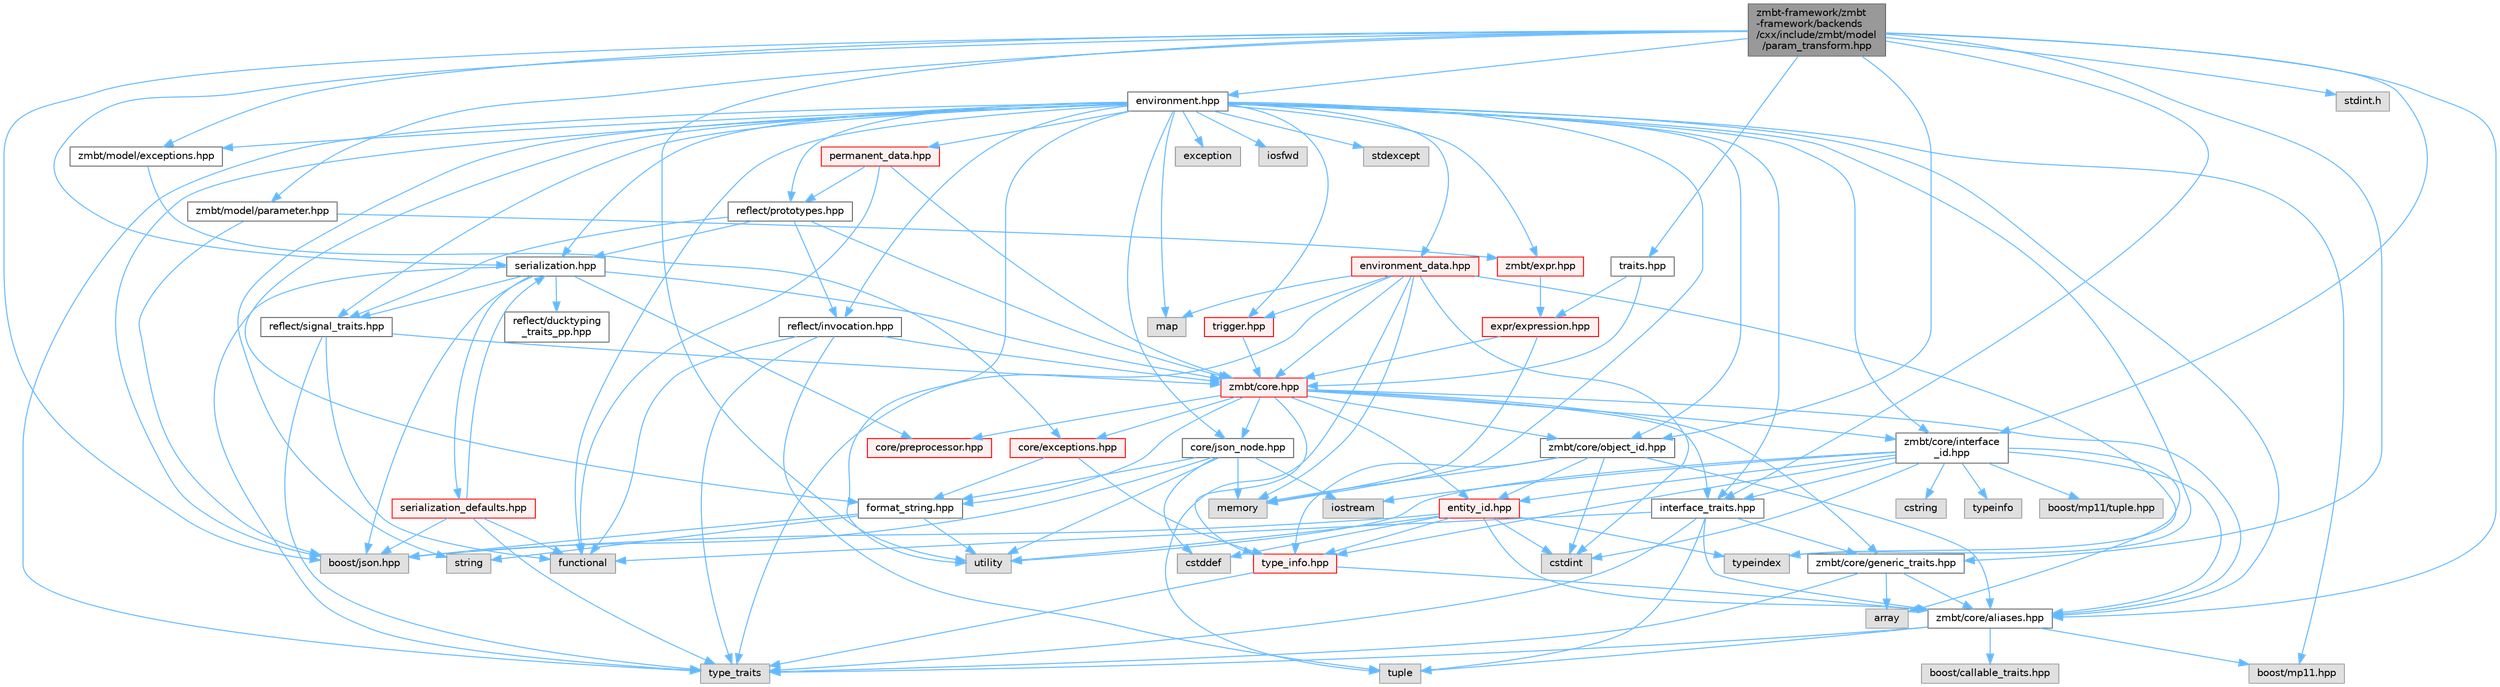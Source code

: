 digraph "zmbt-framework/zmbt-framework/backends/cxx/include/zmbt/model/param_transform.hpp"
{
 // LATEX_PDF_SIZE
  bgcolor="transparent";
  edge [fontname=Helvetica,fontsize=10,labelfontname=Helvetica,labelfontsize=10];
  node [fontname=Helvetica,fontsize=10,shape=box,height=0.2,width=0.4];
  Node1 [id="Node000001",label="zmbt-framework/zmbt\l-framework/backends\l/cxx/include/zmbt/model\l/param_transform.hpp",height=0.2,width=0.4,color="gray40", fillcolor="grey60", style="filled", fontcolor="black",tooltip=" "];
  Node1 -> Node2 [id="edge1_Node000001_Node000002",color="steelblue1",style="solid",tooltip=" "];
  Node2 [id="Node000002",label="boost/json.hpp",height=0.2,width=0.4,color="grey60", fillcolor="#E0E0E0", style="filled",tooltip=" "];
  Node1 -> Node3 [id="edge2_Node000001_Node000003",color="steelblue1",style="solid",tooltip=" "];
  Node3 [id="Node000003",label="zmbt/core/aliases.hpp",height=0.2,width=0.4,color="grey40", fillcolor="white", style="filled",URL="$aliases_8hpp.html",tooltip=" "];
  Node3 -> Node4 [id="edge3_Node000003_Node000004",color="steelblue1",style="solid",tooltip=" "];
  Node4 [id="Node000004",label="type_traits",height=0.2,width=0.4,color="grey60", fillcolor="#E0E0E0", style="filled",tooltip=" "];
  Node3 -> Node5 [id="edge4_Node000003_Node000005",color="steelblue1",style="solid",tooltip=" "];
  Node5 [id="Node000005",label="tuple",height=0.2,width=0.4,color="grey60", fillcolor="#E0E0E0", style="filled",tooltip=" "];
  Node3 -> Node6 [id="edge5_Node000003_Node000006",color="steelblue1",style="solid",tooltip=" "];
  Node6 [id="Node000006",label="boost/callable_traits.hpp",height=0.2,width=0.4,color="grey60", fillcolor="#E0E0E0", style="filled",tooltip=" "];
  Node3 -> Node7 [id="edge6_Node000003_Node000007",color="steelblue1",style="solid",tooltip=" "];
  Node7 [id="Node000007",label="boost/mp11.hpp",height=0.2,width=0.4,color="grey60", fillcolor="#E0E0E0", style="filled",tooltip=" "];
  Node1 -> Node8 [id="edge7_Node000001_Node000008",color="steelblue1",style="solid",tooltip=" "];
  Node8 [id="Node000008",label="zmbt/core/generic_traits.hpp",height=0.2,width=0.4,color="grey40", fillcolor="white", style="filled",URL="$generic__traits_8hpp.html",tooltip=" "];
  Node8 -> Node4 [id="edge8_Node000008_Node000004",color="steelblue1",style="solid",tooltip=" "];
  Node8 -> Node9 [id="edge9_Node000008_Node000009",color="steelblue1",style="solid",tooltip=" "];
  Node9 [id="Node000009",label="array",height=0.2,width=0.4,color="grey60", fillcolor="#E0E0E0", style="filled",tooltip=" "];
  Node8 -> Node3 [id="edge10_Node000008_Node000003",color="steelblue1",style="solid",tooltip=" "];
  Node1 -> Node10 [id="edge11_Node000001_Node000010",color="steelblue1",style="solid",tooltip=" "];
  Node10 [id="Node000010",label="zmbt/core/interface\l_id.hpp",height=0.2,width=0.4,color="grey40", fillcolor="white", style="filled",URL="$interface__id_8hpp.html",tooltip=" "];
  Node10 -> Node11 [id="edge12_Node000010_Node000011",color="steelblue1",style="solid",tooltip=" "];
  Node11 [id="Node000011",label="iostream",height=0.2,width=0.4,color="grey60", fillcolor="#E0E0E0", style="filled",tooltip=" "];
  Node10 -> Node9 [id="edge13_Node000010_Node000009",color="steelblue1",style="solid",tooltip=" "];
  Node10 -> Node12 [id="edge14_Node000010_Node000012",color="steelblue1",style="solid",tooltip=" "];
  Node12 [id="Node000012",label="cstdint",height=0.2,width=0.4,color="grey60", fillcolor="#E0E0E0", style="filled",tooltip=" "];
  Node10 -> Node13 [id="edge15_Node000010_Node000013",color="steelblue1",style="solid",tooltip=" "];
  Node13 [id="Node000013",label="cstring",height=0.2,width=0.4,color="grey60", fillcolor="#E0E0E0", style="filled",tooltip=" "];
  Node10 -> Node14 [id="edge16_Node000010_Node000014",color="steelblue1",style="solid",tooltip=" "];
  Node14 [id="Node000014",label="typeinfo",height=0.2,width=0.4,color="grey60", fillcolor="#E0E0E0", style="filled",tooltip=" "];
  Node10 -> Node15 [id="edge17_Node000010_Node000015",color="steelblue1",style="solid",tooltip=" "];
  Node15 [id="Node000015",label="utility",height=0.2,width=0.4,color="grey60", fillcolor="#E0E0E0", style="filled",tooltip=" "];
  Node10 -> Node16 [id="edge18_Node000010_Node000016",color="steelblue1",style="solid",tooltip=" "];
  Node16 [id="Node000016",label="boost/mp11/tuple.hpp",height=0.2,width=0.4,color="grey60", fillcolor="#E0E0E0", style="filled",tooltip=" "];
  Node10 -> Node3 [id="edge19_Node000010_Node000003",color="steelblue1",style="solid",tooltip=" "];
  Node10 -> Node17 [id="edge20_Node000010_Node000017",color="steelblue1",style="solid",tooltip=" "];
  Node17 [id="Node000017",label="entity_id.hpp",height=0.2,width=0.4,color="red", fillcolor="#FFF0F0", style="filled",URL="$entity__id_8hpp.html",tooltip=" "];
  Node17 -> Node18 [id="edge21_Node000017_Node000018",color="steelblue1",style="solid",tooltip=" "];
  Node18 [id="Node000018",label="cstddef",height=0.2,width=0.4,color="grey60", fillcolor="#E0E0E0", style="filled",tooltip=" "];
  Node17 -> Node12 [id="edge22_Node000017_Node000012",color="steelblue1",style="solid",tooltip=" "];
  Node17 -> Node15 [id="edge23_Node000017_Node000015",color="steelblue1",style="solid",tooltip=" "];
  Node17 -> Node19 [id="edge24_Node000017_Node000019",color="steelblue1",style="solid",tooltip=" "];
  Node19 [id="Node000019",label="typeindex",height=0.2,width=0.4,color="grey60", fillcolor="#E0E0E0", style="filled",tooltip=" "];
  Node17 -> Node2 [id="edge25_Node000017_Node000002",color="steelblue1",style="solid",tooltip=" "];
  Node17 -> Node3 [id="edge26_Node000017_Node000003",color="steelblue1",style="solid",tooltip=" "];
  Node17 -> Node21 [id="edge27_Node000017_Node000021",color="steelblue1",style="solid",tooltip=" "];
  Node21 [id="Node000021",label="type_info.hpp",height=0.2,width=0.4,color="red", fillcolor="#FFF0F0", style="filled",URL="$type__info_8hpp.html",tooltip=" "];
  Node21 -> Node4 [id="edge28_Node000021_Node000004",color="steelblue1",style="solid",tooltip=" "];
  Node21 -> Node3 [id="edge29_Node000021_Node000003",color="steelblue1",style="solid",tooltip=" "];
  Node10 -> Node23 [id="edge30_Node000010_Node000023",color="steelblue1",style="solid",tooltip=" "];
  Node23 [id="Node000023",label="interface_traits.hpp",height=0.2,width=0.4,color="grey40", fillcolor="white", style="filled",URL="$interface__traits_8hpp.html",tooltip=" "];
  Node23 -> Node24 [id="edge31_Node000023_Node000024",color="steelblue1",style="solid",tooltip=" "];
  Node24 [id="Node000024",label="functional",height=0.2,width=0.4,color="grey60", fillcolor="#E0E0E0", style="filled",tooltip=" "];
  Node23 -> Node5 [id="edge32_Node000023_Node000005",color="steelblue1",style="solid",tooltip=" "];
  Node23 -> Node4 [id="edge33_Node000023_Node000004",color="steelblue1",style="solid",tooltip=" "];
  Node23 -> Node3 [id="edge34_Node000023_Node000003",color="steelblue1",style="solid",tooltip=" "];
  Node23 -> Node8 [id="edge35_Node000023_Node000008",color="steelblue1",style="solid",tooltip=" "];
  Node10 -> Node21 [id="edge36_Node000010_Node000021",color="steelblue1",style="solid",tooltip=" "];
  Node1 -> Node23 [id="edge37_Node000001_Node000023",color="steelblue1",style="solid",tooltip=" "];
  Node1 -> Node25 [id="edge38_Node000001_Node000025",color="steelblue1",style="solid",tooltip=" "];
  Node25 [id="Node000025",label="zmbt/core/object_id.hpp",height=0.2,width=0.4,color="grey40", fillcolor="white", style="filled",URL="$object__id_8hpp.html",tooltip=" "];
  Node25 -> Node12 [id="edge39_Node000025_Node000012",color="steelblue1",style="solid",tooltip=" "];
  Node25 -> Node26 [id="edge40_Node000025_Node000026",color="steelblue1",style="solid",tooltip=" "];
  Node26 [id="Node000026",label="memory",height=0.2,width=0.4,color="grey60", fillcolor="#E0E0E0", style="filled",tooltip=" "];
  Node25 -> Node3 [id="edge41_Node000025_Node000003",color="steelblue1",style="solid",tooltip=" "];
  Node25 -> Node17 [id="edge42_Node000025_Node000017",color="steelblue1",style="solid",tooltip=" "];
  Node25 -> Node21 [id="edge43_Node000025_Node000021",color="steelblue1",style="solid",tooltip=" "];
  Node1 -> Node27 [id="edge44_Node000001_Node000027",color="steelblue1",style="solid",tooltip=" "];
  Node27 [id="Node000027",label="zmbt/model/parameter.hpp",height=0.2,width=0.4,color="grey40", fillcolor="white", style="filled",URL="$parameter_8hpp.html",tooltip=" "];
  Node27 -> Node2 [id="edge45_Node000027_Node000002",color="steelblue1",style="solid",tooltip=" "];
  Node27 -> Node28 [id="edge46_Node000027_Node000028",color="steelblue1",style="solid",tooltip=" "];
  Node28 [id="Node000028",label="zmbt/expr.hpp",height=0.2,width=0.4,color="red", fillcolor="#FFF0F0", style="filled",URL="$expr_8hpp.html",tooltip=" "];
  Node28 -> Node75 [id="edge47_Node000028_Node000075",color="steelblue1",style="solid",tooltip=" "];
  Node75 [id="Node000075",label="expr/expression.hpp",height=0.2,width=0.4,color="red", fillcolor="#FFF0F0", style="filled",URL="$expression_8hpp.html",tooltip=" "];
  Node75 -> Node26 [id="edge48_Node000075_Node000026",color="steelblue1",style="solid",tooltip=" "];
  Node75 -> Node31 [id="edge49_Node000075_Node000031",color="steelblue1",style="solid",tooltip=" "];
  Node31 [id="Node000031",label="zmbt/core.hpp",height=0.2,width=0.4,color="red", fillcolor="#FFF0F0", style="filled",URL="$core_8hpp.html",tooltip=" "];
  Node31 -> Node3 [id="edge50_Node000031_Node000003",color="steelblue1",style="solid",tooltip=" "];
  Node31 -> Node32 [id="edge51_Node000031_Node000032",color="steelblue1",style="solid",tooltip=" "];
  Node32 [id="Node000032",label="core/exceptions.hpp",height=0.2,width=0.4,color="red", fillcolor="#FFF0F0", style="filled",URL="$core_2exceptions_8hpp.html",tooltip=" "];
  Node32 -> Node34 [id="edge52_Node000032_Node000034",color="steelblue1",style="solid",tooltip=" "];
  Node34 [id="Node000034",label="format_string.hpp",height=0.2,width=0.4,color="grey40", fillcolor="white", style="filled",URL="$format__string_8hpp.html",tooltip=" "];
  Node34 -> Node2 [id="edge53_Node000034_Node000002",color="steelblue1",style="solid",tooltip=" "];
  Node34 -> Node35 [id="edge54_Node000034_Node000035",color="steelblue1",style="solid",tooltip=" "];
  Node35 [id="Node000035",label="string",height=0.2,width=0.4,color="grey60", fillcolor="#E0E0E0", style="filled",tooltip=" "];
  Node34 -> Node15 [id="edge55_Node000034_Node000015",color="steelblue1",style="solid",tooltip=" "];
  Node32 -> Node21 [id="edge56_Node000032_Node000021",color="steelblue1",style="solid",tooltip=" "];
  Node31 -> Node34 [id="edge57_Node000031_Node000034",color="steelblue1",style="solid",tooltip=" "];
  Node31 -> Node8 [id="edge58_Node000031_Node000008",color="steelblue1",style="solid",tooltip=" "];
  Node31 -> Node23 [id="edge59_Node000031_Node000023",color="steelblue1",style="solid",tooltip=" "];
  Node31 -> Node40 [id="edge60_Node000031_Node000040",color="steelblue1",style="solid",tooltip=" "];
  Node40 [id="Node000040",label="core/json_node.hpp",height=0.2,width=0.4,color="grey40", fillcolor="white", style="filled",URL="$json__node_8hpp.html",tooltip=" "];
  Node40 -> Node2 [id="edge61_Node000040_Node000002",color="steelblue1",style="solid",tooltip=" "];
  Node40 -> Node18 [id="edge62_Node000040_Node000018",color="steelblue1",style="solid",tooltip=" "];
  Node40 -> Node11 [id="edge63_Node000040_Node000011",color="steelblue1",style="solid",tooltip=" "];
  Node40 -> Node26 [id="edge64_Node000040_Node000026",color="steelblue1",style="solid",tooltip=" "];
  Node40 -> Node15 [id="edge65_Node000040_Node000015",color="steelblue1",style="solid",tooltip=" "];
  Node40 -> Node34 [id="edge66_Node000040_Node000034",color="steelblue1",style="solid",tooltip=" "];
  Node31 -> Node45 [id="edge67_Node000031_Node000045",color="steelblue1",style="solid",tooltip=" "];
  Node45 [id="Node000045",label="core/preprocessor.hpp",height=0.2,width=0.4,color="red", fillcolor="#FFF0F0", style="filled",URL="$preprocessor_8hpp.html",tooltip="type traits to check serialization compatibility"];
  Node31 -> Node21 [id="edge68_Node000031_Node000021",color="steelblue1",style="solid",tooltip=" "];
  Node31 -> Node17 [id="edge69_Node000031_Node000017",color="steelblue1",style="solid",tooltip=" "];
  Node31 -> Node10 [id="edge70_Node000031_Node000010",color="steelblue1",style="solid",tooltip=" "];
  Node31 -> Node25 [id="edge71_Node000031_Node000025",color="steelblue1",style="solid",tooltip=" "];
  Node1 -> Node91 [id="edge72_Node000001_Node000091",color="steelblue1",style="solid",tooltip=" "];
  Node91 [id="Node000091",label="zmbt/model/exceptions.hpp",height=0.2,width=0.4,color="grey40", fillcolor="white", style="filled",URL="$model_2exceptions_8hpp.html",tooltip=" "];
  Node91 -> Node32 [id="edge73_Node000091_Node000032",color="steelblue1",style="solid",tooltip=" "];
  Node1 -> Node63 [id="edge74_Node000001_Node000063",color="steelblue1",style="solid",tooltip=" "];
  Node63 [id="Node000063",label="serialization.hpp",height=0.2,width=0.4,color="grey40", fillcolor="white", style="filled",URL="$serialization_8hpp.html",tooltip=" "];
  Node63 -> Node4 [id="edge75_Node000063_Node000004",color="steelblue1",style="solid",tooltip=" "];
  Node63 -> Node2 [id="edge76_Node000063_Node000002",color="steelblue1",style="solid",tooltip=" "];
  Node63 -> Node45 [id="edge77_Node000063_Node000045",color="steelblue1",style="solid",tooltip=" "];
  Node63 -> Node31 [id="edge78_Node000063_Node000031",color="steelblue1",style="solid",tooltip=" "];
  Node63 -> Node59 [id="edge79_Node000063_Node000059",color="steelblue1",style="solid",tooltip=" "];
  Node59 [id="Node000059",label="reflect/ducktyping\l_traits_pp.hpp",height=0.2,width=0.4,color="grey40", fillcolor="white", style="filled",URL="$ducktyping__traits__pp_8hpp.html",tooltip=" "];
  Node63 -> Node60 [id="edge80_Node000063_Node000060",color="steelblue1",style="solid",tooltip=" "];
  Node60 [id="Node000060",label="reflect/signal_traits.hpp",height=0.2,width=0.4,color="grey40", fillcolor="white", style="filled",URL="$signal__traits_8hpp.html",tooltip=" "];
  Node60 -> Node24 [id="edge81_Node000060_Node000024",color="steelblue1",style="solid",tooltip=" "];
  Node60 -> Node4 [id="edge82_Node000060_Node000004",color="steelblue1",style="solid",tooltip=" "];
  Node60 -> Node31 [id="edge83_Node000060_Node000031",color="steelblue1",style="solid",tooltip=" "];
  Node63 -> Node64 [id="edge84_Node000063_Node000064",color="steelblue1",style="solid",tooltip=" "];
  Node64 [id="Node000064",label="serialization_defaults.hpp",height=0.2,width=0.4,color="red", fillcolor="#FFF0F0", style="filled",URL="$serialization__defaults_8hpp.html",tooltip=" "];
  Node64 -> Node24 [id="edge85_Node000064_Node000024",color="steelblue1",style="solid",tooltip=" "];
  Node64 -> Node4 [id="edge86_Node000064_Node000004",color="steelblue1",style="solid",tooltip=" "];
  Node64 -> Node2 [id="edge87_Node000064_Node000002",color="steelblue1",style="solid",tooltip=" "];
  Node64 -> Node63 [id="edge88_Node000064_Node000063",color="steelblue1",style="solid",tooltip=" "];
  Node1 -> Node92 [id="edge89_Node000001_Node000092",color="steelblue1",style="solid",tooltip=" "];
  Node92 [id="Node000092",label="stdint.h",height=0.2,width=0.4,color="grey60", fillcolor="#E0E0E0", style="filled",tooltip=" "];
  Node1 -> Node15 [id="edge90_Node000001_Node000015",color="steelblue1",style="solid",tooltip=" "];
  Node1 -> Node93 [id="edge91_Node000001_Node000093",color="steelblue1",style="solid",tooltip=" "];
  Node93 [id="Node000093",label="environment.hpp",height=0.2,width=0.4,color="grey40", fillcolor="white", style="filled",URL="$environment_8hpp.html",tooltip=" "];
  Node93 -> Node2 [id="edge92_Node000093_Node000002",color="steelblue1",style="solid",tooltip=" "];
  Node93 -> Node7 [id="edge93_Node000093_Node000007",color="steelblue1",style="solid",tooltip=" "];
  Node93 -> Node3 [id="edge94_Node000093_Node000003",color="steelblue1",style="solid",tooltip=" "];
  Node93 -> Node34 [id="edge95_Node000093_Node000034",color="steelblue1",style="solid",tooltip=" "];
  Node93 -> Node10 [id="edge96_Node000093_Node000010",color="steelblue1",style="solid",tooltip=" "];
  Node93 -> Node23 [id="edge97_Node000093_Node000023",color="steelblue1",style="solid",tooltip=" "];
  Node93 -> Node40 [id="edge98_Node000093_Node000040",color="steelblue1",style="solid",tooltip=" "];
  Node93 -> Node25 [id="edge99_Node000093_Node000025",color="steelblue1",style="solid",tooltip=" "];
  Node93 -> Node60 [id="edge100_Node000093_Node000060",color="steelblue1",style="solid",tooltip=" "];
  Node93 -> Node61 [id="edge101_Node000093_Node000061",color="steelblue1",style="solid",tooltip=" "];
  Node61 [id="Node000061",label="reflect/invocation.hpp",height=0.2,width=0.4,color="grey40", fillcolor="white", style="filled",URL="$invocation_8hpp.html",tooltip=" "];
  Node61 -> Node24 [id="edge102_Node000061_Node000024",color="steelblue1",style="solid",tooltip=" "];
  Node61 -> Node5 [id="edge103_Node000061_Node000005",color="steelblue1",style="solid",tooltip=" "];
  Node61 -> Node4 [id="edge104_Node000061_Node000004",color="steelblue1",style="solid",tooltip=" "];
  Node61 -> Node31 [id="edge105_Node000061_Node000031",color="steelblue1",style="solid",tooltip=" "];
  Node93 -> Node62 [id="edge106_Node000093_Node000062",color="steelblue1",style="solid",tooltip=" "];
  Node62 [id="Node000062",label="reflect/prototypes.hpp",height=0.2,width=0.4,color="grey40", fillcolor="white", style="filled",URL="$prototypes_8hpp.html",tooltip=" "];
  Node62 -> Node31 [id="edge107_Node000062_Node000031",color="steelblue1",style="solid",tooltip=" "];
  Node62 -> Node60 [id="edge108_Node000062_Node000060",color="steelblue1",style="solid",tooltip=" "];
  Node62 -> Node63 [id="edge109_Node000062_Node000063",color="steelblue1",style="solid",tooltip=" "];
  Node62 -> Node61 [id="edge110_Node000062_Node000061",color="steelblue1",style="solid",tooltip=" "];
  Node93 -> Node63 [id="edge111_Node000093_Node000063",color="steelblue1",style="solid",tooltip=" "];
  Node93 -> Node28 [id="edge112_Node000093_Node000028",color="steelblue1",style="solid",tooltip=" "];
  Node93 -> Node94 [id="edge113_Node000093_Node000094",color="steelblue1",style="solid",tooltip=" "];
  Node94 [id="Node000094",label="exception",height=0.2,width=0.4,color="grey60", fillcolor="#E0E0E0", style="filled",tooltip=" "];
  Node93 -> Node24 [id="edge114_Node000093_Node000024",color="steelblue1",style="solid",tooltip=" "];
  Node93 -> Node95 [id="edge115_Node000093_Node000095",color="steelblue1",style="solid",tooltip=" "];
  Node95 [id="Node000095",label="iosfwd",height=0.2,width=0.4,color="grey60", fillcolor="#E0E0E0", style="filled",tooltip=" "];
  Node93 -> Node48 [id="edge116_Node000093_Node000048",color="steelblue1",style="solid",tooltip=" "];
  Node48 [id="Node000048",label="map",height=0.2,width=0.4,color="grey60", fillcolor="#E0E0E0", style="filled",tooltip=" "];
  Node93 -> Node26 [id="edge117_Node000093_Node000026",color="steelblue1",style="solid",tooltip=" "];
  Node93 -> Node96 [id="edge118_Node000093_Node000096",color="steelblue1",style="solid",tooltip=" "];
  Node96 [id="Node000096",label="stdexcept",height=0.2,width=0.4,color="grey60", fillcolor="#E0E0E0", style="filled",tooltip=" "];
  Node93 -> Node35 [id="edge119_Node000093_Node000035",color="steelblue1",style="solid",tooltip=" "];
  Node93 -> Node4 [id="edge120_Node000093_Node000004",color="steelblue1",style="solid",tooltip=" "];
  Node93 -> Node19 [id="edge121_Node000093_Node000019",color="steelblue1",style="solid",tooltip=" "];
  Node93 -> Node15 [id="edge122_Node000093_Node000015",color="steelblue1",style="solid",tooltip=" "];
  Node93 -> Node97 [id="edge123_Node000093_Node000097",color="steelblue1",style="solid",tooltip=" "];
  Node97 [id="Node000097",label="environment_data.hpp",height=0.2,width=0.4,color="red", fillcolor="#FFF0F0", style="filled",URL="$environment__data_8hpp.html",tooltip=" "];
  Node97 -> Node12 [id="edge124_Node000097_Node000012",color="steelblue1",style="solid",tooltip=" "];
  Node97 -> Node48 [id="edge125_Node000097_Node000048",color="steelblue1",style="solid",tooltip=" "];
  Node97 -> Node26 [id="edge126_Node000097_Node000026",color="steelblue1",style="solid",tooltip=" "];
  Node97 -> Node5 [id="edge127_Node000097_Node000005",color="steelblue1",style="solid",tooltip=" "];
  Node97 -> Node19 [id="edge128_Node000097_Node000019",color="steelblue1",style="solid",tooltip=" "];
  Node97 -> Node4 [id="edge129_Node000097_Node000004",color="steelblue1",style="solid",tooltip=" "];
  Node97 -> Node31 [id="edge130_Node000097_Node000031",color="steelblue1",style="solid",tooltip=" "];
  Node97 -> Node101 [id="edge131_Node000097_Node000101",color="steelblue1",style="solid",tooltip=" "];
  Node101 [id="Node000101",label="trigger.hpp",height=0.2,width=0.4,color="red", fillcolor="#FFF0F0", style="filled",URL="$trigger_8hpp.html",tooltip=" "];
  Node101 -> Node31 [id="edge132_Node000101_Node000031",color="steelblue1",style="solid",tooltip=" "];
  Node93 -> Node91 [id="edge133_Node000093_Node000091",color="steelblue1",style="solid",tooltip=" "];
  Node93 -> Node101 [id="edge134_Node000093_Node000101",color="steelblue1",style="solid",tooltip=" "];
  Node93 -> Node114 [id="edge135_Node000093_Node000114",color="steelblue1",style="solid",tooltip=" "];
  Node114 [id="Node000114",label="permanent_data.hpp",height=0.2,width=0.4,color="red", fillcolor="#FFF0F0", style="filled",URL="$permanent__data_8hpp.html",tooltip=" "];
  Node114 -> Node24 [id="edge136_Node000114_Node000024",color="steelblue1",style="solid",tooltip=" "];
  Node114 -> Node31 [id="edge137_Node000114_Node000031",color="steelblue1",style="solid",tooltip=" "];
  Node114 -> Node62 [id="edge138_Node000114_Node000062",color="steelblue1",style="solid",tooltip=" "];
  Node1 -> Node115 [id="edge139_Node000001_Node000115",color="steelblue1",style="solid",tooltip=" "];
  Node115 [id="Node000115",label="traits.hpp",height=0.2,width=0.4,color="grey40", fillcolor="white", style="filled",URL="$traits_8hpp.html",tooltip=" "];
  Node115 -> Node31 [id="edge140_Node000115_Node000031",color="steelblue1",style="solid",tooltip=" "];
  Node115 -> Node75 [id="edge141_Node000115_Node000075",color="steelblue1",style="solid",tooltip=" "];
}
